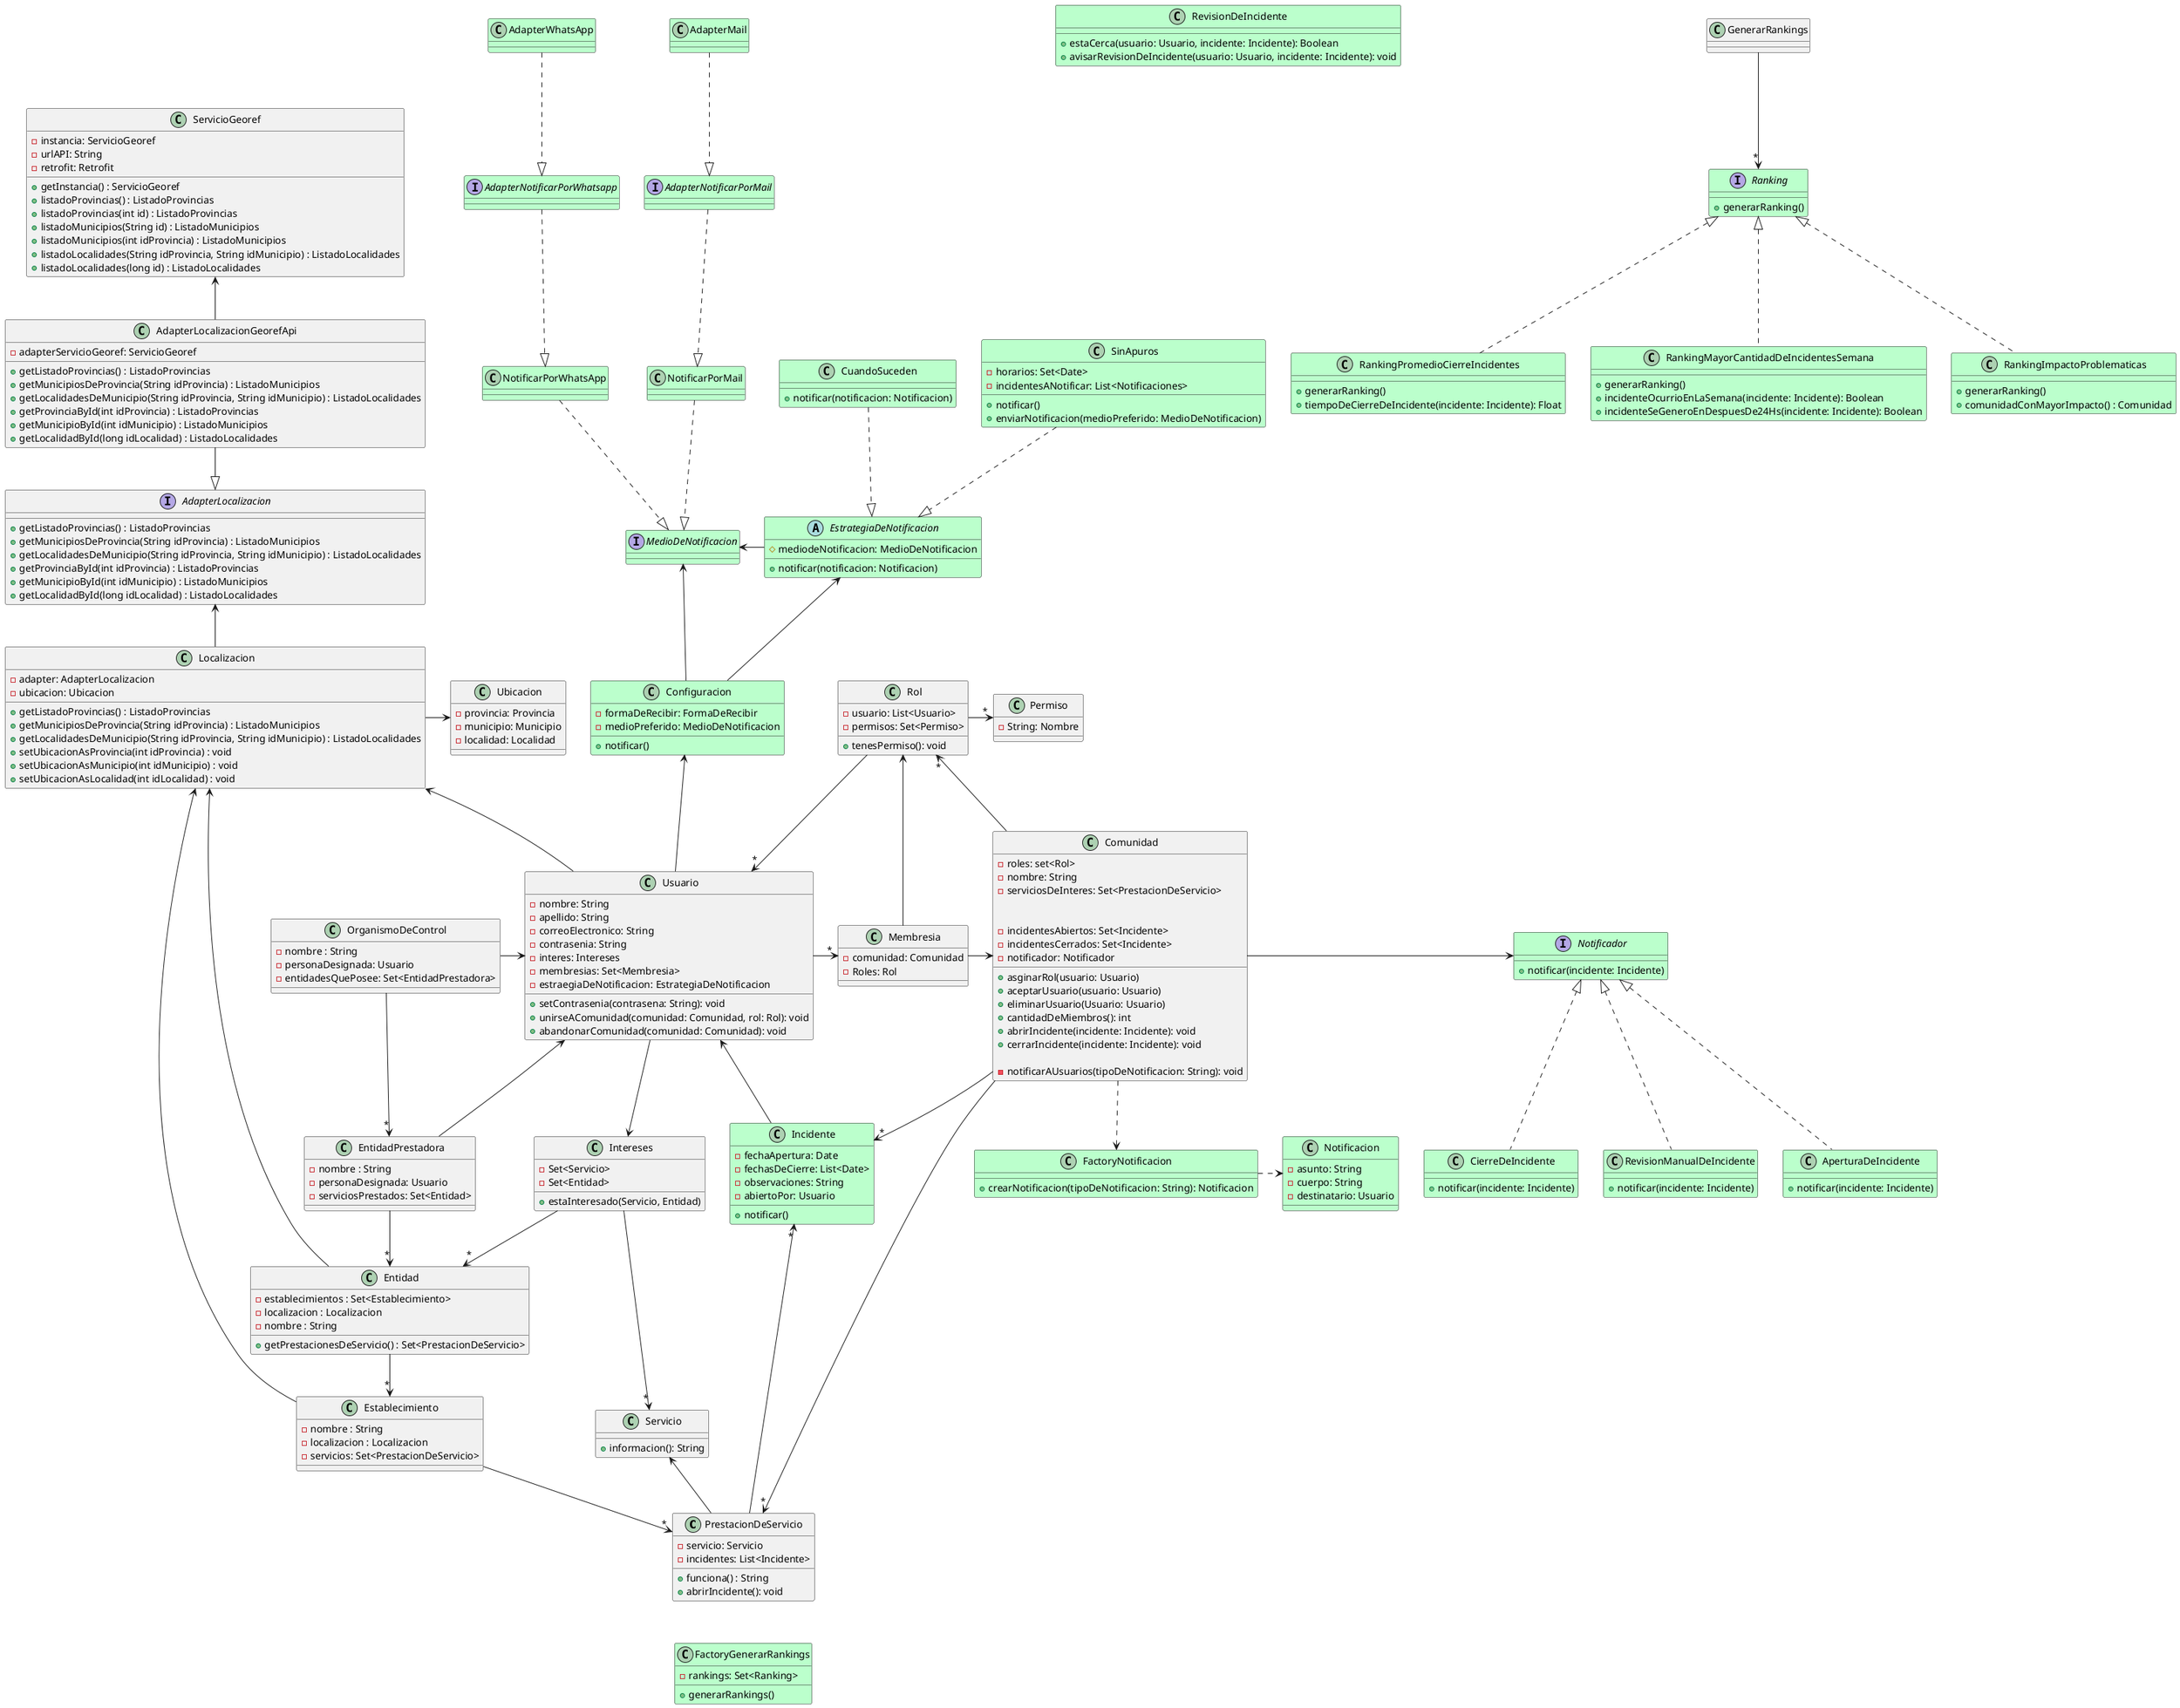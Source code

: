 @startuml

Class PrestacionDeServicio {    
    - servicio: Servicio
    - incidentes: List<Incidente>

    + funciona() : String
    + abrirIncidente(): void

}


Class Servicio {
    + informacion(): String
}


class Rol{
    -usuario: List<Usuario>
    -permisos: Set<Permiso>

    +tenesPermiso(): void
}




class Permiso{
 - String: Nombre

}


class Comunidad {
    -roles: set<Rol>
    -nombre: String
    -serviciosDeInteres: Set<PrestacionDeServicio>


    + asginarRol(usuario: Usuario)
    + aceptarUsuario(usuario: Usuario)
    + eliminarUsuario(Usuario: Usuario)
    + cantidadDeMiembros(): int
}



class Usuario{
    -nombre: String
    -apellido: String
    -correoElectronico: String
    -contrasenia: String
    -interes: Intereses
    - membresias: Set<Membresia>
    - estraegiaDeNotificacion: EstrategiaDeNotificacion




    +setContrasenia(contrasena: String): void
    +unirseAComunidad(comunidad: Comunidad, rol: Rol): void
    +abandonarComunidad(comunidad: Comunidad): void
}




Class Entidad {
    - establecimientos : Set<Establecimiento>
    - localizacion : Localizacion
    - nombre : String

    + getPrestacionesDeServicio() : Set<PrestacionDeServicio>
}




Class Establecimiento {
    - nombre : String
    - localizacion : Localizacion
    - servicios: Set<PrestacionDeServicio>
}




Class Membresia {
    - comunidad: Comunidad
    - Roles: Rol
}




Class Localizacion {
    - adapter: AdapterLocalizacion
    - ubicacion: Ubicacion

    + getListadoProvincias() : ListadoProvincias
    + getMunicipiosDeProvincia(String idProvincia) : ListadoMunicipios
    + getLocalidadesDeMunicipio(String idProvincia, String idMunicipio) : ListadoLocalidades
    + setUbicacionAsProvincia(int idProvincia) : void
    + setUbicacionAsMunicipio(int idMunicipio) : void
    + setUbicacionAsLocalidad(int idLocalidad) : void
}




Interface AdapterLocalizacion {
    + getListadoProvincias() : ListadoProvincias
    + getMunicipiosDeProvincia(String idProvincia) : ListadoMunicipios
    + getLocalidadesDeMunicipio(String idProvincia, String idMunicipio) : ListadoLocalidades
    + getProvinciaById(int idProvincia) : ListadoProvincias
    + getMunicipioById(int idMunicipio) : ListadoMunicipios
    + getLocalidadById(long idLocalidad) : ListadoLocalidades
}




Class AdapterLocalizacionGeorefApi {
    - adapterServicioGeoref: ServicioGeoref

    + getListadoProvincias() : ListadoProvincias
    + getMunicipiosDeProvincia(String idProvincia) : ListadoMunicipios
    + getLocalidadesDeMunicipio(String idProvincia, String idMunicipio) : ListadoLocalidades
    + getProvinciaById(int idProvincia) : ListadoProvincias
    + getMunicipioById(int idMunicipio) : ListadoMunicipios
    + getLocalidadById(long idLocalidad) : ListadoLocalidades
}




Class ServicioGeoref {
    - instancia: ServicioGeoref
    - urlAPI: String
    - retrofit: Retrofit

    + getInstancia() : ServicioGeoref
    + listadoProvincias() : ListadoProvincias
    + listadoProvincias(int id) : ListadoProvincias
    + listadoMunicipios(String id) : ListadoMunicipios
    + listadoMunicipios(int idProvincia) : ListadoMunicipios
    + listadoLocalidades(String idProvincia, String idMunicipio) : ListadoLocalidades
    + listadoLocalidades(long id) : ListadoLocalidades
}




Class Intereses {
    - Set<Servicio>
    - Set<Entidad>




    + estaInteresado(Servicio, Entidad)
}


Class EntidadPrestadora {
    - nombre : String    
    - personaDesignada: Usuario
    - serviciosPrestados: Set<Entidad>
}


Class OrganismoDeControl {
    - nombre : String    
    - personaDesignada: Usuario
    - entidadesQuePosee: Set<EntidadPrestadora>
}

class Ubicacion {
    - provincia: Provincia
    - municipio: Municipio
    - localidad: Localidad
}

Localizacion <-- Usuario 
Localizacion <- Entidad
Localizacion <- Establecimiento
Localizacion -> Ubicacion

EntidadPrestadora --> "*" Entidad
OrganismoDeControl --> "*" EntidadPrestadora


Servicio <-- PrestacionDeServicio
Comunidad --> "*" PrestacionDeServicio
Entidad --> "*" Establecimiento
Intereses --> "*" Entidad
Intereses --> "*" Servicio 
Establecimiento --> "*" PrestacionDeServicio




Usuario <-- EntidadPrestadora
OrganismoDeControl -> Usuario
Rol --> "*" Usuario
Rol -> "*" Permiso
Rol "*" <- Comunidad
Usuario -> "*" Membresia
Membresia -> Comunidad
Rol <-- Membresia
Usuario --> Intereses




AdapterLocalizacion <-- Localizacion
AdapterLocalizacionGeorefApi --|> AdapterLocalizacion
ServicioGeoref <-- AdapterLocalizacionGeorefApi


/' Entrega 3 '/

/' INCIDENTES '/
Class Incidente #bbffcc{
    - fechaApertura: Date
    - fechasDeCierre: List<Date>
    - observaciones: String
    - abiertoPor: Usuario

    + notificar()
}

Class Comunidad {
    - incidentesAbiertos: Set<Incidente> 
    - incidentesCerrados: Set<Incidente>
    - notificador: Notificador

    + abrirIncidente(incidente: Incidente): void
    + cerrarIncidente(incidente: Incidente): void
    
    - notificarAUsuarios(tipoDeNotificacion: String): void
}

Incidente "*" <-- PrestacionDeServicio 
Comunidad --> "*" Incidente
Incidente --> Usuario
Comunidad ..> FactoryNotificacion
Comunidad -> Notificador

/' CONFIGURACION DE NOTIFICACIONES '/

Class Configuracion #bbffcc{
    - formaDeRecibir: FormaDeRecibir
    - medioPreferido: MedioDeNotificacion

    + notificar()
}

Interface MedioDeNotificacion #bbffcc{}

Class NotificarPorWhatsApp #bbffcc{}
Class NotificarPorMail #bbffcc{}

/' ADAPTERS MEDIO DE NOTIFICACION '/

Interface AdapterNotificarPorWhatsapp #bbffcc{}
Interface AdapterNotificarPorMail #bbffcc{}
Class AdapterWhatsApp #bbffcc{}
Class AdapterMail #bbffcc{}

abstract class EstrategiaDeNotificacion #bbffcc{
    # mediodeNotificacion: MedioDeNotificacion

    + notificar(notificacion: Notificacion)
}

Class CuandoSuceden #bbffcc{
    + notificar(notificacion: Notificacion)
}

Class SinApuros #bbffcc{
    - horarios: Set<Date>
    - incidentesANotificar: List<Notificaciones>

    + notificar()
    + enviarNotificacion(medioPreferido: MedioDeNotificacion)
}

MedioDeNotificacion <- EstrategiaDeNotificacion
/' NOTIFICACIONES '/

Interface Notificador #bbffcc{
    + notificar(incidente: Incidente)
}

Class AperturaDeIncidente #bbffcc{
    + notificar(incidente: Incidente)
}

Class CierreDeIncidente #bbffcc{
    + notificar(incidente: Incidente)
} 

Class RevisionManualDeIncidente #bbffcc{
    + notificar(incidente: Incidente)
} 

Class FactoryNotificacion #bbffcc{
    + crearNotificacion(tipoDeNotificacion: String): Notificacion
}

Class Notificacion #bbffcc{
    - asunto: String
    - cuerpo: String
    - destinatario: Usuario
}

FactoryNotificacion .> Notificacion
Notificador <|.. AperturaDeIncidente
Notificador <|.. CierreDeIncidente
Notificador <|.. RevisionManualDeIncidente



Configuracion <-- Usuario

EstrategiaDeNotificacion <-- Configuracion
MedioDeNotificacion <-- Configuracion

CuandoSuceden ..|> EstrategiaDeNotificacion
SinApuros ..|> EstrategiaDeNotificacion


/' Whatsapp '/
AdapterWhatsApp ..|> AdapterNotificarPorWhatsapp
AdapterNotificarPorWhatsapp ..|> NotificarPorWhatsApp
NotificarPorWhatsApp ..|> MedioDeNotificacion

/' Mail '/
AdapterMail ..|> AdapterNotificarPorMail
AdapterNotificarPorMail ..|> NotificarPorMail
NotificarPorMail ..|> MedioDeNotificacion

/' SUGERENCIA REVISION DE INCIDENTE '/

Class RevisionDeIncidente #bbffcc{
    + estaCerca(usuario: Usuario, incidente: Incidente): Boolean
    + avisarRevisionDeIncidente(usuario: Usuario, incidente: Incidente): void
}


/' RANKINGS '/


Class FactoryGenerarRankings #bbffcc{
    - rankings: Set<Ranking>

    + generarRankings()
}

Interface Ranking #bbffcc{
    + generarRanking()
}

Class RankingPromedioCierreIncidentes #bbffcc{
    + generarRanking()
    + tiempoDeCierreDeIncidente(incidente: Incidente): Float
}

Class RankingMayorCantidadDeIncidentesSemana #bbffcc{
    + generarRanking()
    + incidenteOcurrioEnLaSemana(incidente: Incidente): Boolean
    + incidenteSeGeneroEnDespuesDe24Hs(incidente: Incidente): Boolean
}

Class RankingImpactoProblematicas #bbffcc{
    + generarRanking()
    + comunidadConMayorImpacto() : Comunidad
}



GenerarRankings --> "*" Ranking
Ranking <|.. RankingPromedioCierreIncidentes
Ranking <|.. RankingMayorCantidadDeIncidentesSemana
Ranking <|.. RankingImpactoProblematicas

/' AFECTADO U OBSERVADOR '/

/' Class Membresia {
    - tipoDeUsuario: TipoDeUsuario

    + cambiarDeTipoDeUsuario(tipoDeUsuario: TipoDeUsuario)
    + actuar()
}

Interface TipoDeUsuario {
    + actuar(Membresia: Membresia)
}

Class Afectado {
    - prestacionesDeServicio: Set<PrestacionDeServicio>    
    + actuar(Membresia: Membresia)
}

Class Observador {
    + actuar(Membresia: Membresia)
}

Membresia --> TipoDeUsuario
TipoDeUsuario <|.. Afectado
TipoDeUsuario <|.. Observador
Afectado --> "*" PrestacionDeServicio

Class TipoDeUsuario {
    - nombre: String
    - prestacionesDeServicio: Set<PrestacionDeServicio>
}

Membresia --> TipoDeUsuario '/

PrestacionDeServicio -[hidden]-> FactoryGenerarRankings

@enduml

